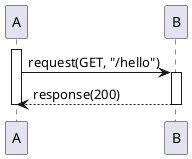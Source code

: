 @startuml

autoactivate on
activate A
A -> B : request(GET, "/hello")
return response(200)
deactivate A

@enduml